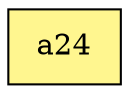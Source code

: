 digraph G {
rankdir=BT;ranksep="2.0";
"a24" [shape=record,fillcolor=khaki1,style=filled,label="{a24}"];
}